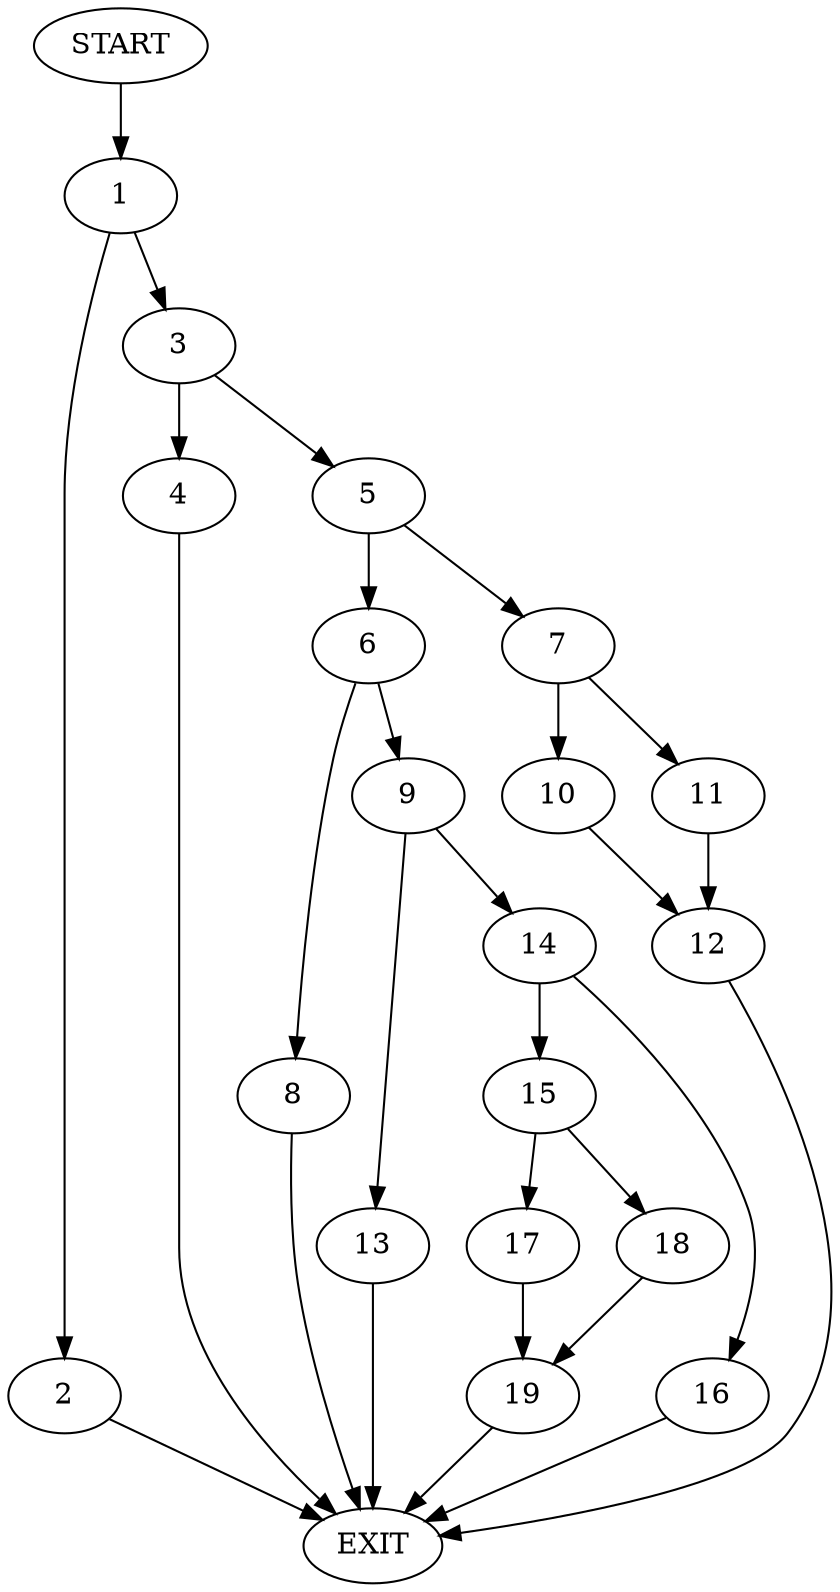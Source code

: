 digraph {
0 [label="START"]
20 [label="EXIT"]
0 -> 1
1 -> 2
1 -> 3
2 -> 20
3 -> 4
3 -> 5
4 -> 20
5 -> 6
5 -> 7
6 -> 8
6 -> 9
7 -> 10
7 -> 11
11 -> 12
10 -> 12
12 -> 20
8 -> 20
9 -> 13
9 -> 14
13 -> 20
14 -> 15
14 -> 16
16 -> 20
15 -> 17
15 -> 18
17 -> 19
18 -> 19
19 -> 20
}
